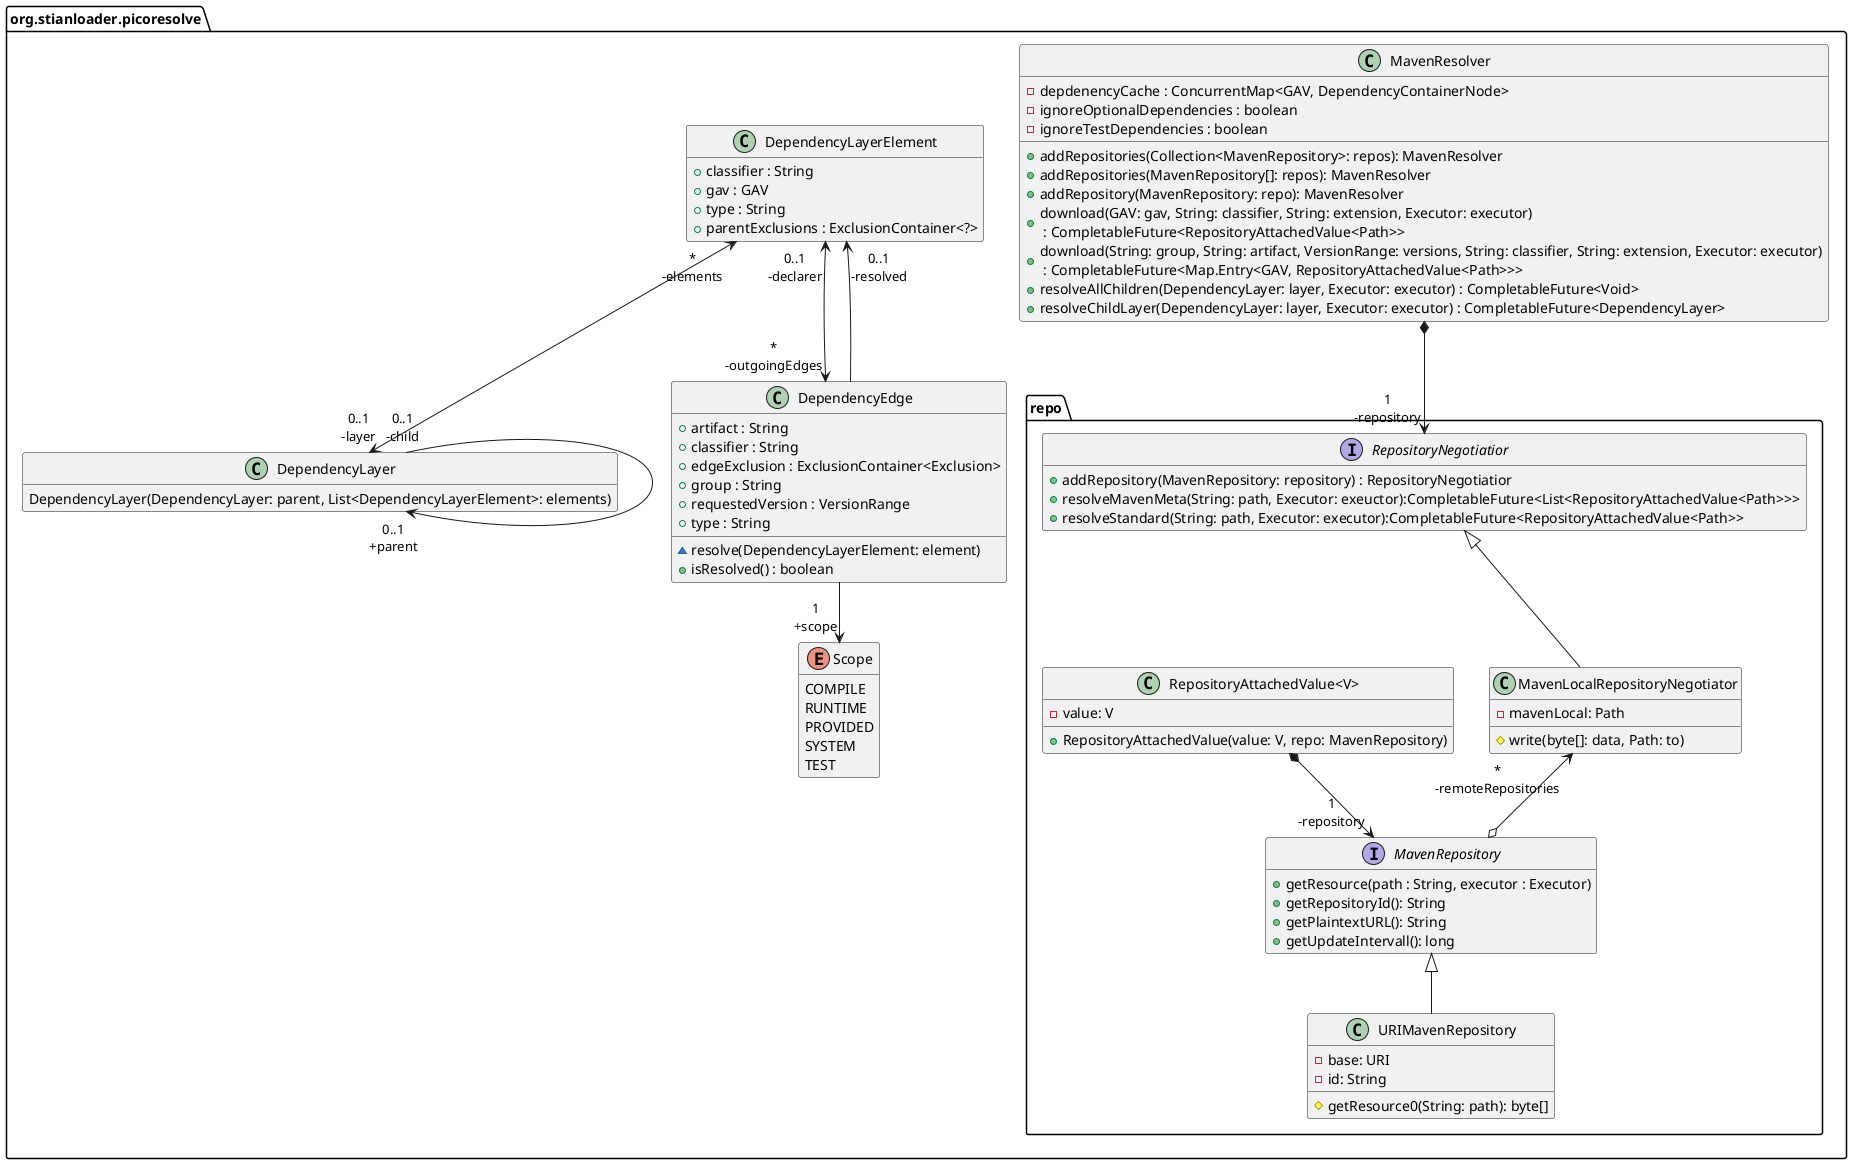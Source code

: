 @startuml
!pragma useIntermediatePackages false
skinparam genericDisplay old
hide empty members

package "org.stianloader.picoresolve.repo" {
	interface MavenRepository {
		+getResource(path : String, executor : Executor)
		+getRepositoryId(): String
		+getPlaintextURL(): String
		+getUpdateIntervall(): long
	}

	class URIMavenRepository extends MavenRepository {
		-base: URI
		-id: String
		#getResource0(String: path): byte[]
	}

	interface RepositoryNegotiatior {
		+addRepository(MavenRepository: repository) : RepositoryNegotiatior
		+resolveMavenMeta(String: path, Executor: exeuctor):CompletableFuture<List<RepositoryAttachedValue<Path>>>
		+resolveStandard(String: path, Executor: executor):CompletableFuture<RepositoryAttachedValue<Path>>
	}

	class MavenLocalRepositoryNegotiator extends RepositoryNegotiatior {
		-mavenLocal: Path
		#write(byte[]: data, Path: to)
	}

	class RepositoryAttachedValue<V> {
		-value: V
		+RepositoryAttachedValue(value: V, repo: MavenRepository)
	}
}

package "org.stianloader.picoresolve" {
	class MavenResolver {
		-depdenencyCache : ConcurrentMap<GAV, DependencyContainerNode>
		-ignoreOptionalDependencies : boolean
		-ignoreTestDependencies : boolean
		+addRepositories(Collection<MavenRepository>: repos): MavenResolver
		+addRepositories(MavenRepository[]: repos): MavenResolver
		+addRepository(MavenRepository: repo): MavenResolver
		+download(GAV: gav, String: classifier, String: extension, Executor: executor)\n : CompletableFuture<RepositoryAttachedValue<Path>>
		+download(String: group, String: artifact, VersionRange: versions, String: classifier, String: extension, Executor: executor)\n : CompletableFuture<Map.Entry<GAV, RepositoryAttachedValue<Path>>>
		+resolveAllChildren(DependencyLayer: layer, Executor: executor) : CompletableFuture<Void>
		+resolveChildLayer(DependencyLayer: layer, Executor: executor) : CompletableFuture<DependencyLayer>
	}
	enum Scope {
		COMPILE
		RUNTIME
		PROVIDED
		SYSTEM
		TEST
	}
	class DependencyLayer {
		DependencyLayer(DependencyLayer: parent, List<DependencyLayerElement>: elements)
	}
	class DependencyLayerElement {
		+classifier : String
		+gav : GAV
		+type : String
		+parentExclusions : ExclusionContainer<?>
	}
	class DependencyEdge {
		+artifact : String
		+classifier : String
		+edgeExclusion : ExclusionContainer<Exclusion>
		+group : String
		+requestedVersion : VersionRange
		+type : String
		~resolve(DependencyLayerElement: element)
		+isResolved() : boolean
	}
}

RepositoryAttachedValue *--> "1\n-repository" MavenRepository
MavenLocalRepositoryNegotiator "*\n-remoteRepositories" <--o MavenRepository
MavenResolver *--> "1\n-repository" RepositoryNegotiatior
DependencyLayer "0..1\n-child" -> "0..1\n+parent" DependencyLayer
DependencyLayerElement "*\n-elements" <--> "0..1\n-layer" DependencyLayer
DependencyLayerElement "0..1\n-declarer" <--> "*\n-outgoingEdges" DependencyEdge
DependencyEdge --> "1\n+scope" Scope
DependencyEdge --> "0..1\n-resolved" DependencyLayerElement

@enduml